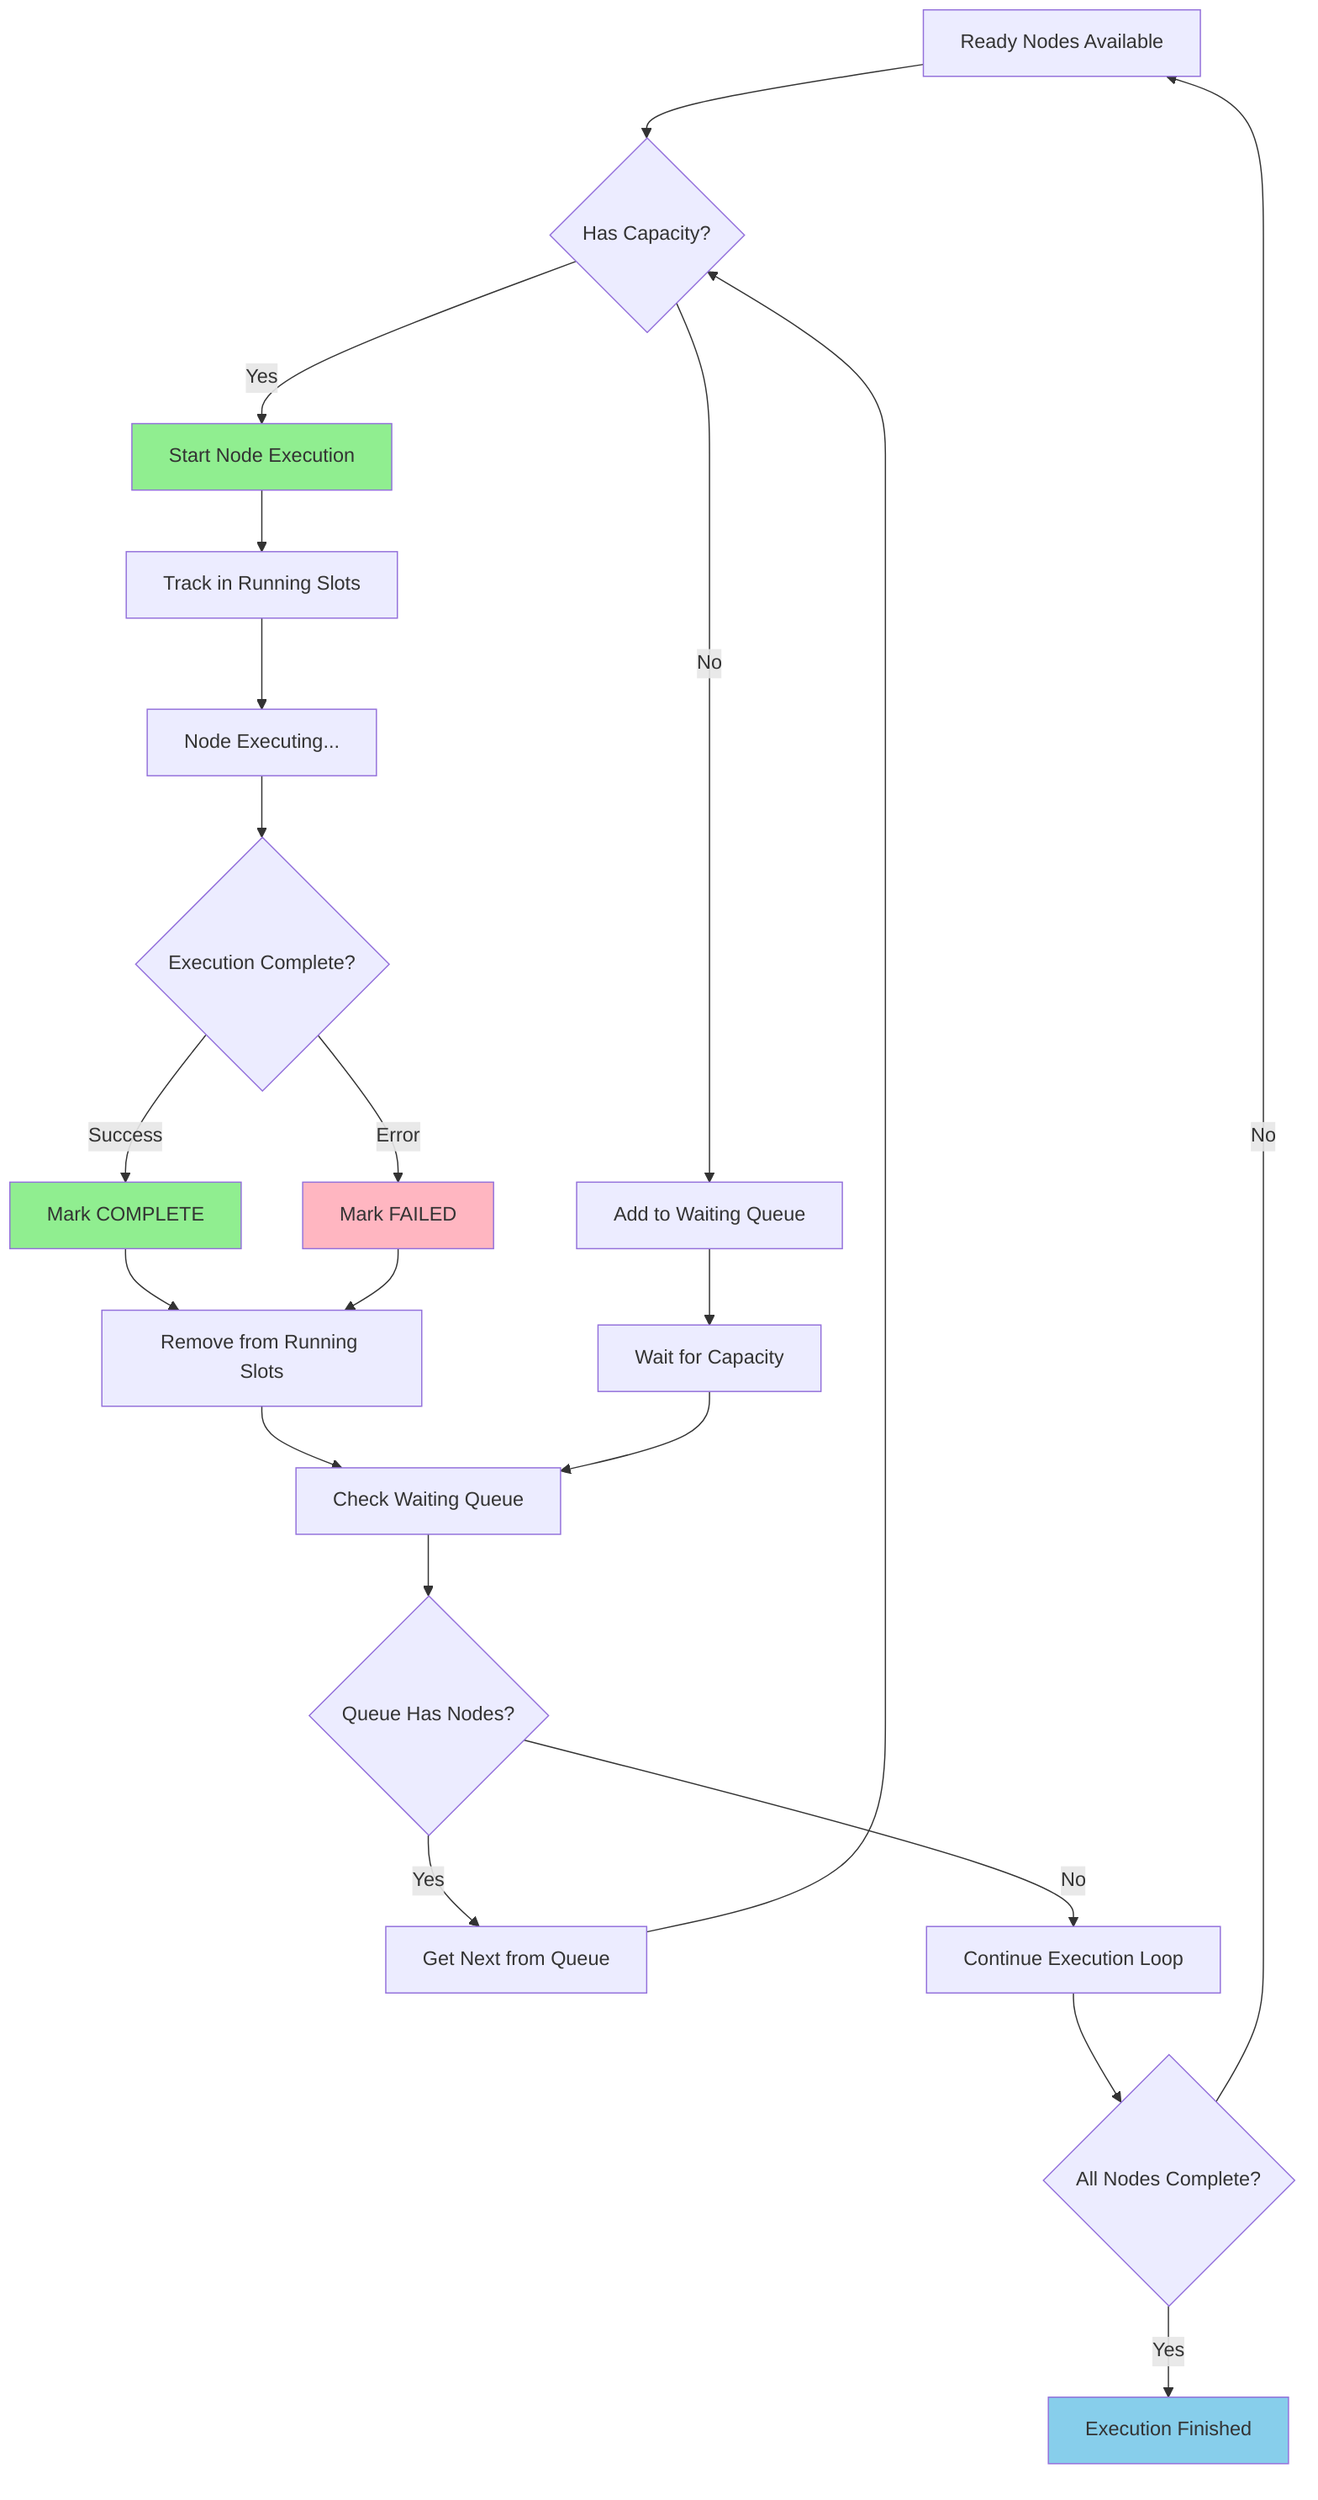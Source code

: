 flowchart TD
    A[Ready Nodes Available] --> B{Has Capacity?}
    B -->|Yes| C[Start Node Execution]
    B -->|No| D[Add to Waiting Queue]
    
    C --> E[Track in Running Slots]
    E --> F[Node Executing...]
    
    F --> G{Execution Complete?}
    G -->|Success| H[Mark COMPLETE]
    G -->|Error| I[Mark FAILED]
    
    H --> J[Remove from Running Slots]
    I --> J
    J --> K[Check Waiting Queue]
    
    K --> L{Queue Has Nodes?}
    L -->|Yes| M[Get Next from Queue]
    L -->|No| N[Continue Execution Loop]
    
    M --> B
    N --> O{All Nodes Complete?}
    O -->|No| A
    O -->|Yes| P[Execution Finished]
    
    D --> Q[Wait for Capacity]
    Q --> K
    
    style C fill:#90EE90
    style H fill:#90EE90
    style I fill:#FFB6C1
    style P fill:#87CEEB